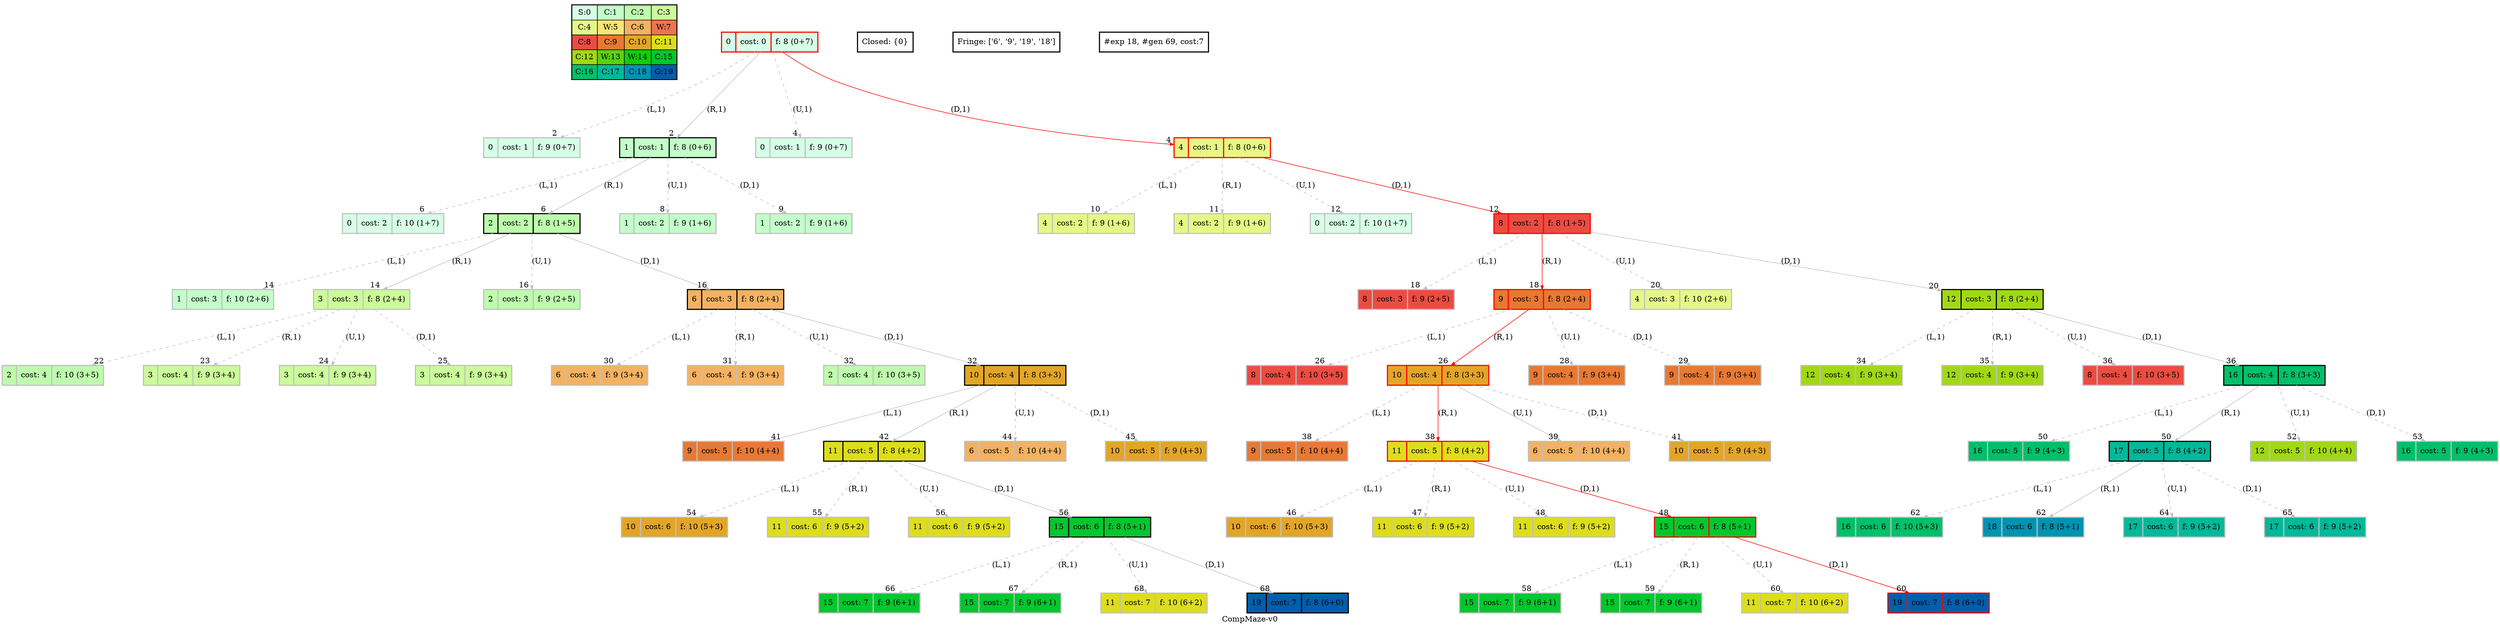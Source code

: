 digraph CompMaze { label="CompMaze-v0" nodesep=1 ranksep="1.2" node [shape=record penwidth=2] edge [arrowsize=0.7] 
subgraph MAP {label=Map;map [shape=plaintext label=<<table border="1" cellpadding="5" cellspacing="0" cellborder="1"><tr><td bgcolor="0.39803922 0.15947579 0.99679532 1.        ">S:0</td><td bgcolor="0.35098039 0.23194764 0.99315867 1.        ">C:1</td><td bgcolor="0.29607843 0.31486959 0.98720184 1.        ">C:2</td><td bgcolor="0.24901961 0.38410575 0.98063477 1.        ">C:3</td></tr><tr><td bgcolor="0.19411765 0.46220388 0.97128103 1.        ">C:4</td><td bgcolor="0.14705882 0.52643216 0.96182564 1.        ">W:5</td><td bgcolor="0.09215686 0.59770746 0.94913494 1.        ">C:6</td><td bgcolor="0.0372549  0.66454018 0.93467977 1.        ">W:7</td></tr><tr><td bgcolor="0.00980392 0.71791192 0.92090552 1.        ">C:8</td><td bgcolor="0.06470588 0.77520398 0.9032472  1.        ">C:9</td><td bgcolor="0.11176471 0.81974048 0.88677369 1.        ">C:10</td><td bgcolor="0.16666667 0.8660254  0.8660254  1.        ">C:11</td></tr><tr><td bgcolor="0.21372549 0.9005867  0.84695821 1.        ">C:12</td><td bgcolor="0.26862745 0.93467977 0.82325295 1.        ">W:13</td><td bgcolor="0.32352941 0.96182564 0.79801723 1.        ">W:14</td><td bgcolor="0.37058824 0.97940977 0.77520398 1.        ">C:15</td></tr><tr><td bgcolor="0.4254902  0.99315867 0.74725253 1.        ">C:16</td><td bgcolor="0.47254902 0.99907048 0.72218645 1.        ">C:17</td><td bgcolor="0.52745098 0.99907048 0.69169844 1.        ">C:18</td><td bgcolor="0.5745098  0.99315867 0.66454018 1.        ">G:19</td></tr></table>>]} 
"0_0" [label="<f0>0 |<f1> cost: 0 |<f2> f: 8 (0+7)", style=filled color=grey fillcolor="0.39803922 0.15947579 0.99679532 1.        "];  
"0_0.0-0" [label="<f0>0 |<f1> cost: 1 |<f2> f: 9 (0+7)", style=filled color=grey fillcolor="0.39803922 0.15947579 0.99679532 1.        "];   "0_0" -> "0_0.0-0" [label="(L,1)" headlabel=" 2 " style="dashed" color=grey ]; "0_c" [label="Closed: {0}" shape=box]; "0_fr" [label="Fringe: []" shape=box];
"0_0" [label="<f0>0 |<f1> cost: 0 |<f2> f: 8 (0+7)", style=filled color=black color=red fillcolor="0.39803922 0.15947579 0.99679532 1.        "];  "0_0.1-1" [label="<f0>1 |<f1> cost: 1 |<f2> f: 8 (0+6)", style=filled color=grey fillcolor="0.35098039 0.23194764 0.99315867 1.        "];   "0_0" -> "0_0.1-1" [label="(R,1)" headlabel=" 2 " style="" color=grey ]; "0_c" [label="Closed: {0}" shape=box]; "0_fr" [label="Fringe: []" shape=box];
"0_0.0-2" [label="<f0>0 |<f1> cost: 1 |<f2> f: 9 (0+7)", style=filled color=grey fillcolor="0.39803922 0.15947579 0.99679532 1.        "];   "0_0" -> "0_0.0-2" [label="(U,1)" headlabel=" 4 " style="dashed" color=grey ]; "0_c" [label="Closed: {0}" shape=box]; "0_fr" [label="Fringe: ['1']" shape=box];
"0_0.4-3" [label="<f0>4 |<f1> cost: 1 |<f2> f: 8 (0+6)", style=filled color=grey color=red fillcolor="0.19411765 0.46220388 0.97128103 1.        "];   "0_0" -> "0_0.4-3" [label="(D,1)" headlabel=" 4 " style="" color=grey color=red ]; "0_c" [label="Closed: {0}" shape=box]; "0_fr" [label="Fringe: ['1']" shape=box];
"0_0.1.0-0" [label="<f0>0 |<f1> cost: 2 |<f2> f: 10 (1+7)", style=filled color=grey fillcolor="0.39803922 0.15947579 0.99679532 1.        "];   "0_0.1-1" -> "0_0.1.0-0" [label="(L,1)" headlabel=" 6 " style="dashed" color=grey ]; "0_c" [label="Closed: {0}" shape=box]; "0_fr" [label="Fringe: ['4']" shape=box];
"0_0.1-1" [label="<f0>1 |<f1> cost: 1 |<f2> f: 8 (0+6)", style=filled color=black fillcolor="0.35098039 0.23194764 0.99315867 1.        "];  "0_0.1.2-1" [label="<f0>2 |<f1> cost: 2 |<f2> f: 8 (1+5)", style=filled color=grey fillcolor="0.29607843 0.31486959 0.98720184 1.        "];   "0_0.1-1" -> "0_0.1.2-1" [label="(R,1)" headlabel=" 6 " style="" color=grey ]; "0_c" [label="Closed: {0}" shape=box]; "0_fr" [label="Fringe: ['4']" shape=box];
"0_0.1.1-2" [label="<f0>1 |<f1> cost: 2 |<f2> f: 9 (1+6)", style=filled color=grey fillcolor="0.35098039 0.23194764 0.99315867 1.        "];   "0_0.1-1" -> "0_0.1.1-2" [label="(U,1)" headlabel=" 8 " style="dashed" color=grey ]; "0_c" [label="Closed: {0}" shape=box]; "0_fr" [label="Fringe: ['4', '2']" shape=box];
"0_0.1.1-3" [label="<f0>1 |<f1> cost: 2 |<f2> f: 9 (1+6)", style=filled color=grey fillcolor="0.35098039 0.23194764 0.99315867 1.        "];   "0_0.1-1" -> "0_0.1.1-3" [label="(D,1)" headlabel=" 9 " style="dashed" color=grey ]; "0_c" [label="Closed: {0}" shape=box]; "0_fr" [label="Fringe: ['4', '2']" shape=box];
"0_0.4.4-0" [label="<f0>4 |<f1> cost: 2 |<f2> f: 9 (1+6)", style=filled color=grey fillcolor="0.19411765 0.46220388 0.97128103 1.        "];   "0_0.4-3" -> "0_0.4.4-0" [label="(L,1)" headlabel=" 10 " style="dashed" color=grey ]; "0_c" [label="Closed: {0}" shape=box]; "0_fr" [label="Fringe: ['2']" shape=box];
"0_0.4.4-1" [label="<f0>4 |<f1> cost: 2 |<f2> f: 9 (1+6)", style=filled color=grey fillcolor="0.19411765 0.46220388 0.97128103 1.        "];   "0_0.4-3" -> "0_0.4.4-1" [label="(R,1)" headlabel=" 11 " style="dashed" color=grey ]; "0_c" [label="Closed: {0}" shape=box]; "0_fr" [label="Fringe: ['2']" shape=box];
"0_0.4.0-2" [label="<f0>0 |<f1> cost: 2 |<f2> f: 10 (1+7)", style=filled color=grey fillcolor="0.39803922 0.15947579 0.99679532 1.        "];   "0_0.4-3" -> "0_0.4.0-2" [label="(U,1)" headlabel=" 12 " style="dashed" color=grey ]; "0_c" [label="Closed: {0}" shape=box]; "0_fr" [label="Fringe: ['2']" shape=box];
"0_0.4-3" [label="<f0>4 |<f1> cost: 1 |<f2> f: 8 (0+6)", style=filled color=black color=red fillcolor="0.19411765 0.46220388 0.97128103 1.        "];  "0_0.4.8-3" [label="<f0>8 |<f1> cost: 2 |<f2> f: 8 (1+5)", style=filled color=grey color=red fillcolor="0.00980392 0.71791192 0.92090552 1.        "];   "0_0.4-3" -> "0_0.4.8-3" [label="(D,1)" headlabel=" 12 " style="" color=grey color=red ]; "0_c" [label="Closed: {0}" shape=box]; "0_fr" [label="Fringe: ['2']" shape=box];
"0_0.1.2.1-0" [label="<f0>1 |<f1> cost: 3 |<f2> f: 10 (2+6)", style=filled color=grey fillcolor="0.35098039 0.23194764 0.99315867 1.        "];   "0_0.1.2-1" -> "0_0.1.2.1-0" [label="(L,1)" headlabel=" 14 " style="dashed" color=grey ]; "0_c" [label="Closed: {0}" shape=box]; "0_fr" [label="Fringe: ['8']" shape=box];
"0_0.1.2-1" [label="<f0>2 |<f1> cost: 2 |<f2> f: 8 (1+5)", style=filled color=black fillcolor="0.29607843 0.31486959 0.98720184 1.        "];  "0_0.1.2.3-1" [label="<f0>3 |<f1> cost: 3 |<f2> f: 8 (2+4)", style=filled color=grey fillcolor="0.24901961 0.38410575 0.98063477 1.        "];   "0_0.1.2-1" -> "0_0.1.2.3-1" [label="(R,1)" headlabel=" 14 " style="" color=grey ]; "0_c" [label="Closed: {0}" shape=box]; "0_fr" [label="Fringe: ['8']" shape=box];
"0_0.1.2.2-2" [label="<f0>2 |<f1> cost: 3 |<f2> f: 9 (2+5)", style=filled color=grey fillcolor="0.29607843 0.31486959 0.98720184 1.        "];   "0_0.1.2-1" -> "0_0.1.2.2-2" [label="(U,1)" headlabel=" 16 " style="dashed" color=grey ]; "0_c" [label="Closed: {0}" shape=box]; "0_fr" [label="Fringe: ['8', '3']" shape=box];
"0_0.1.2.6-3" [label="<f0>6 |<f1> cost: 3 |<f2> f: 8 (2+4)", style=filled color=grey fillcolor="0.09215686 0.59770746 0.94913494 1.        "];   "0_0.1.2-1" -> "0_0.1.2.6-3" [label="(D,1)" headlabel=" 16 " style="" color=grey ]; "0_c" [label="Closed: {0}" shape=box]; "0_fr" [label="Fringe: ['8', '3']" shape=box];
"0_0.4.8.8-0" [label="<f0>8 |<f1> cost: 3 |<f2> f: 9 (2+5)", style=filled color=grey fillcolor="0.00980392 0.71791192 0.92090552 1.        "];   "0_0.4.8-3" -> "0_0.4.8.8-0" [label="(L,1)" headlabel=" 18 " style="dashed" color=grey ]; "0_c" [label="Closed: {0}" shape=box]; "0_fr" [label="Fringe: ['3', '6']" shape=box];
"0_0.4.8-3" [label="<f0>8 |<f1> cost: 2 |<f2> f: 8 (1+5)", style=filled color=black color=red fillcolor="0.00980392 0.71791192 0.92090552 1.        "];  "0_0.4.8.9-1" [label="<f0>9 |<f1> cost: 3 |<f2> f: 8 (2+4)", style=filled color=grey color=red fillcolor="0.06470588 0.77520398 0.9032472  1.        "];   "0_0.4.8-3" -> "0_0.4.8.9-1" [label="(R,1)" headlabel=" 18 " style="" color=grey color=red ]; "0_c" [label="Closed: {0}" shape=box]; "0_fr" [label="Fringe: ['3', '6']" shape=box];
"0_0.4.8.4-2" [label="<f0>4 |<f1> cost: 3 |<f2> f: 10 (2+6)", style=filled color=grey fillcolor="0.19411765 0.46220388 0.97128103 1.        "];   "0_0.4.8-3" -> "0_0.4.8.4-2" [label="(U,1)" headlabel=" 20 " style="dashed" color=grey ]; "0_c" [label="Closed: {0}" shape=box]; "0_fr" [label="Fringe: ['3', '6', '9']" shape=box];
"0_0.4.8.12-3" [label="<f0>12 |<f1> cost: 3 |<f2> f: 8 (2+4)", style=filled color=grey fillcolor="0.21372549 0.9005867  0.84695821 1.        "];   "0_0.4.8-3" -> "0_0.4.8.12-3" [label="(D,1)" headlabel=" 20 " style="" color=grey ]; "0_c" [label="Closed: {0}" shape=box]; "0_fr" [label="Fringe: ['3', '6', '9']" shape=box];
"0_0.1.2.3.2-0" [label="<f0>2 |<f1> cost: 4 |<f2> f: 10 (3+5)", style=filled color=grey fillcolor="0.29607843 0.31486959 0.98720184 1.        "];   "0_0.1.2.3-1" -> "0_0.1.2.3.2-0" [label="(L,1)" headlabel=" 22 " style="dashed" color=grey ]; "0_c" [label="Closed: {0}" shape=box]; "0_fr" [label="Fringe: ['6', '9', '12']" shape=box];
"0_0.1.2.3.3-1" [label="<f0>3 |<f1> cost: 4 |<f2> f: 9 (3+4)", style=filled color=grey fillcolor="0.24901961 0.38410575 0.98063477 1.        "];   "0_0.1.2.3-1" -> "0_0.1.2.3.3-1" [label="(R,1)" headlabel=" 23 " style="dashed" color=grey ]; "0_c" [label="Closed: {0}" shape=box]; "0_fr" [label="Fringe: ['6', '9', '12']" shape=box];
"0_0.1.2.3.3-2" [label="<f0>3 |<f1> cost: 4 |<f2> f: 9 (3+4)", style=filled color=grey fillcolor="0.24901961 0.38410575 0.98063477 1.        "];   "0_0.1.2.3-1" -> "0_0.1.2.3.3-2" [label="(U,1)" headlabel=" 24 " style="dashed" color=grey ]; "0_c" [label="Closed: {0}" shape=box]; "0_fr" [label="Fringe: ['6', '9', '12']" shape=box];
"0_0.1.2.3.3-3" [label="<f0>3 |<f1> cost: 4 |<f2> f: 9 (3+4)", style=filled color=grey fillcolor="0.24901961 0.38410575 0.98063477 1.        "];   "0_0.1.2.3-1" -> "0_0.1.2.3.3-3" [label="(D,1)" headlabel=" 25 " style="dashed" color=grey ]; "0_c" [label="Closed: {0}" shape=box]; "0_fr" [label="Fringe: ['6', '9', '12']" shape=box];
"0_0.4.8.9.8-0" [label="<f0>8 |<f1> cost: 4 |<f2> f: 10 (3+5)", style=filled color=grey fillcolor="0.00980392 0.71791192 0.92090552 1.        "];   "0_0.4.8.9-1" -> "0_0.4.8.9.8-0" [label="(L,1)" headlabel=" 26 " style="dashed" color=grey ]; "0_c" [label="Closed: {0}" shape=box]; "0_fr" [label="Fringe: ['6', '12']" shape=box];
"0_0.4.8.9-1" [label="<f0>9 |<f1> cost: 3 |<f2> f: 8 (2+4)", style=filled color=black color=red fillcolor="0.06470588 0.77520398 0.9032472  1.        "];  "0_0.4.8.9.10-1" [label="<f0>10 |<f1> cost: 4 |<f2> f: 8 (3+3)", style=filled color=grey color=red fillcolor="0.11176471 0.81974048 0.88677369 1.        "];   "0_0.4.8.9-1" -> "0_0.4.8.9.10-1" [label="(R,1)" headlabel=" 26 " style="" color=grey color=red ]; "0_c" [label="Closed: {0}" shape=box]; "0_fr" [label="Fringe: ['6', '12']" shape=box];
"0_0.4.8.9.9-2" [label="<f0>9 |<f1> cost: 4 |<f2> f: 9 (3+4)", style=filled color=grey fillcolor="0.06470588 0.77520398 0.9032472  1.        "];   "0_0.4.8.9-1" -> "0_0.4.8.9.9-2" [label="(U,1)" headlabel=" 28 " style="dashed" color=grey ]; "0_c" [label="Closed: {0}" shape=box]; "0_fr" [label="Fringe: ['6', '12', '10']" shape=box];
"0_0.4.8.9.9-3" [label="<f0>9 |<f1> cost: 4 |<f2> f: 9 (3+4)", style=filled color=grey fillcolor="0.06470588 0.77520398 0.9032472  1.        "];   "0_0.4.8.9-1" -> "0_0.4.8.9.9-3" [label="(D,1)" headlabel=" 29 " style="dashed" color=grey ]; "0_c" [label="Closed: {0}" shape=box]; "0_fr" [label="Fringe: ['6', '12', '10']" shape=box];
"0_0.1.2.6.6-0" [label="<f0>6 |<f1> cost: 4 |<f2> f: 9 (3+4)", style=filled color=grey fillcolor="0.09215686 0.59770746 0.94913494 1.        "];   "0_0.1.2.6-3" -> "0_0.1.2.6.6-0" [label="(L,1)" headlabel=" 30 " style="dashed" color=grey ]; "0_c" [label="Closed: {0}" shape=box]; "0_fr" [label="Fringe: ['12', '10']" shape=box];
"0_0.1.2.6.6-1" [label="<f0>6 |<f1> cost: 4 |<f2> f: 9 (3+4)", style=filled color=grey fillcolor="0.09215686 0.59770746 0.94913494 1.        "];   "0_0.1.2.6-3" -> "0_0.1.2.6.6-1" [label="(R,1)" headlabel=" 31 " style="dashed" color=grey ]; "0_c" [label="Closed: {0}" shape=box]; "0_fr" [label="Fringe: ['12', '10']" shape=box];
"0_0.1.2.6.2-2" [label="<f0>2 |<f1> cost: 4 |<f2> f: 10 (3+5)", style=filled color=grey fillcolor="0.29607843 0.31486959 0.98720184 1.        "];   "0_0.1.2.6-3" -> "0_0.1.2.6.2-2" [label="(U,1)" headlabel=" 32 " style="dashed" color=grey ]; "0_c" [label="Closed: {0}" shape=box]; "0_fr" [label="Fringe: ['12', '10']" shape=box];
"0_0.1.2.6-3" [label="<f0>6 |<f1> cost: 3 |<f2> f: 8 (2+4)", style=filled color=black fillcolor="0.09215686 0.59770746 0.94913494 1.        "];  "0_0.1.2.6.10-3" [label="<f0>10 |<f1> cost: 4 |<f2> f: 8 (3+3)", style=filled color=grey fillcolor="0.11176471 0.81974048 0.88677369 1.        "];   "0_0.1.2.6-3" -> "0_0.1.2.6.10-3" [label="(D,1)" headlabel=" 32 " style="" color=grey ]; "0_c" [label="Closed: {0}" shape=box]; "0_fr" [label="Fringe: ['12', '10']" shape=box];
"0_0.4.8.12.12-0" [label="<f0>12 |<f1> cost: 4 |<f2> f: 9 (3+4)", style=filled color=grey fillcolor="0.21372549 0.9005867  0.84695821 1.        "];   "0_0.4.8.12-3" -> "0_0.4.8.12.12-0" [label="(L,1)" headlabel=" 34 " style="dashed" color=grey ]; "0_c" [label="Closed: {0}" shape=box]; "0_fr" [label="Fringe: ['10']" shape=box];
"0_0.4.8.12.12-1" [label="<f0>12 |<f1> cost: 4 |<f2> f: 9 (3+4)", style=filled color=grey fillcolor="0.21372549 0.9005867  0.84695821 1.        "];   "0_0.4.8.12-3" -> "0_0.4.8.12.12-1" [label="(R,1)" headlabel=" 35 " style="dashed" color=grey ]; "0_c" [label="Closed: {0}" shape=box]; "0_fr" [label="Fringe: ['10']" shape=box];
"0_0.4.8.12.8-2" [label="<f0>8 |<f1> cost: 4 |<f2> f: 10 (3+5)", style=filled color=grey fillcolor="0.00980392 0.71791192 0.92090552 1.        "];   "0_0.4.8.12-3" -> "0_0.4.8.12.8-2" [label="(U,1)" headlabel=" 36 " style="dashed" color=grey ]; "0_c" [label="Closed: {0}" shape=box]; "0_fr" [label="Fringe: ['10']" shape=box];
"0_0.4.8.12-3" [label="<f0>12 |<f1> cost: 3 |<f2> f: 8 (2+4)", style=filled color=black fillcolor="0.21372549 0.9005867  0.84695821 1.        "];  "0_0.4.8.12.16-3" [label="<f0>16 |<f1> cost: 4 |<f2> f: 8 (3+3)", style=filled color=grey fillcolor="0.4254902  0.99315867 0.74725253 1.        "];   "0_0.4.8.12-3" -> "0_0.4.8.12.16-3" [label="(D,1)" headlabel=" 36 " style="" color=grey ]; "0_c" [label="Closed: {0}" shape=box]; "0_fr" [label="Fringe: ['10']" shape=box];
"0_0.4.8.9.10.9-0" [label="<f0>9 |<f1> cost: 5 |<f2> f: 10 (4+4)", style=filled color=grey fillcolor="0.06470588 0.77520398 0.9032472  1.        "];   "0_0.4.8.9.10-1" -> "0_0.4.8.9.10.9-0" [label="(L,1)" headlabel=" 38 " style="dashed" color=grey ]; "0_c" [label="Closed: {0}" shape=box]; "0_fr" [label="Fringe: ['16']" shape=box];
"0_0.4.8.9.10-1" [label="<f0>10 |<f1> cost: 4 |<f2> f: 8 (3+3)", style=filled color=black color=red fillcolor="0.11176471 0.81974048 0.88677369 1.        "];  "0_0.4.8.9.10.11-1" [label="<f0>11 |<f1> cost: 5 |<f2> f: 8 (4+2)", style=filled color=grey color=red fillcolor="0.16666667 0.8660254  0.8660254  1.        "];   "0_0.4.8.9.10-1" -> "0_0.4.8.9.10.11-1" [label="(R,1)" headlabel=" 38 " style="" color=grey color=red ]; "0_c" [label="Closed: {0}" shape=box]; "0_fr" [label="Fringe: ['16']" shape=box];
"0_0.4.8.9.10.6-2" [label="<f0>6 |<f1> cost: 5 |<f2> f: 10 (4+4)", style=filled color=grey fillcolor="0.09215686 0.59770746 0.94913494 1.        "];   "0_0.4.8.9.10-1" -> "0_0.4.8.9.10.6-2" [label="(U,1)" headlabel=" 39 " style="" color=grey ]; "0_c" [label="Closed: {0}" shape=box]; "0_fr" [label="Fringe: ['16', '11']" shape=box];
"0_0.4.8.9.10.10-3" [label="<f0>10 |<f1> cost: 5 |<f2> f: 9 (4+3)", style=filled color=grey fillcolor="0.11176471 0.81974048 0.88677369 1.        "];   "0_0.4.8.9.10-1" -> "0_0.4.8.9.10.10-3" [label="(D,1)" headlabel=" 41 " style="dashed" color=grey ]; "0_c" [label="Closed: {0}" shape=box]; "0_fr" [label="Fringe: ['16', '11', '6']" shape=box];
"0_0.1.2.6.10-3" [label="<f0>10 |<f1> cost: 4 |<f2> f: 8 (3+3)", style=filled color=black fillcolor="0.11176471 0.81974048 0.88677369 1.        "];  "0_0.1.2.6.10.9-0" [label="<f0>9 |<f1> cost: 5 |<f2> f: 10 (4+4)", style=filled color=grey fillcolor="0.06470588 0.77520398 0.9032472  1.        "];   "0_0.1.2.6.10-3" -> "0_0.1.2.6.10.9-0" [label="(L,1)" headlabel=" 41 " style="" color=grey ]; "0_c" [label="Closed: {0}" shape=box]; "0_fr" [label="Fringe: ['16', '11', '6']" shape=box];
"0_0.1.2.6.10.11-1" [label="<f0>11 |<f1> cost: 5 |<f2> f: 8 (4+2)", style=filled color=grey fillcolor="0.16666667 0.8660254  0.8660254  1.        "];   "0_0.1.2.6.10-3" -> "0_0.1.2.6.10.11-1" [label="(R,1)" headlabel=" 42 " style="" color=grey ]; "0_c" [label="Closed: {0}" shape=box]; "0_fr" [label="Fringe: ['16', '11', '6', '9']" shape=box];
"0_0.1.2.6.10.6-2" [label="<f0>6 |<f1> cost: 5 |<f2> f: 10 (4+4)", style=filled color=grey fillcolor="0.09215686 0.59770746 0.94913494 1.        "];   "0_0.1.2.6.10-3" -> "0_0.1.2.6.10.6-2" [label="(U,1)" headlabel=" 44 " style="dashed" color=grey ]; "0_c" [label="Closed: {0}" shape=box]; "0_fr" [label="Fringe: ['16', '11', '6', '9']" shape=box];
"0_0.1.2.6.10.10-3" [label="<f0>10 |<f1> cost: 5 |<f2> f: 9 (4+3)", style=filled color=grey fillcolor="0.11176471 0.81974048 0.88677369 1.        "];   "0_0.1.2.6.10-3" -> "0_0.1.2.6.10.10-3" [label="(D,1)" headlabel=" 45 " style="dashed" color=grey ]; "0_c" [label="Closed: {0}" shape=box]; "0_fr" [label="Fringe: ['16', '11', '6', '9']" shape=box];
"0_0.4.8.9.10.11.10-0" [label="<f0>10 |<f1> cost: 6 |<f2> f: 10 (5+3)", style=filled color=grey fillcolor="0.11176471 0.81974048 0.88677369 1.        "];   "0_0.4.8.9.10.11-1" -> "0_0.4.8.9.10.11.10-0" [label="(L,1)" headlabel=" 46 " style="dashed" color=grey ]; "0_c" [label="Closed: {0}" shape=box]; "0_fr" [label="Fringe: ['16', '6', '9']" shape=box];
"0_0.4.8.9.10.11.11-1" [label="<f0>11 |<f1> cost: 6 |<f2> f: 9 (5+2)", style=filled color=grey fillcolor="0.16666667 0.8660254  0.8660254  1.        "];   "0_0.4.8.9.10.11-1" -> "0_0.4.8.9.10.11.11-1" [label="(R,1)" headlabel=" 47 " style="dashed" color=grey ]; "0_c" [label="Closed: {0}" shape=box]; "0_fr" [label="Fringe: ['16', '6', '9']" shape=box];
"0_0.4.8.9.10.11.11-2" [label="<f0>11 |<f1> cost: 6 |<f2> f: 9 (5+2)", style=filled color=grey fillcolor="0.16666667 0.8660254  0.8660254  1.        "];   "0_0.4.8.9.10.11-1" -> "0_0.4.8.9.10.11.11-2" [label="(U,1)" headlabel=" 48 " style="dashed" color=grey ]; "0_c" [label="Closed: {0}" shape=box]; "0_fr" [label="Fringe: ['16', '6', '9']" shape=box];
"0_0.4.8.9.10.11-1" [label="<f0>11 |<f1> cost: 5 |<f2> f: 8 (4+2)", style=filled color=black color=red fillcolor="0.16666667 0.8660254  0.8660254  1.        "];  "0_0.4.8.9.10.11.15-3" [label="<f0>15 |<f1> cost: 6 |<f2> f: 8 (5+1)", style=filled color=grey color=red fillcolor="0.37058824 0.97940977 0.77520398 1.        "];   "0_0.4.8.9.10.11-1" -> "0_0.4.8.9.10.11.15-3" [label="(D,1)" headlabel=" 48 " style="" color=grey color=red ]; "0_c" [label="Closed: {0}" shape=box]; "0_fr" [label="Fringe: ['16', '6', '9']" shape=box];
"0_0.4.8.12.16.16-0" [label="<f0>16 |<f1> cost: 5 |<f2> f: 9 (4+3)", style=filled color=grey fillcolor="0.4254902  0.99315867 0.74725253 1.        "];   "0_0.4.8.12.16-3" -> "0_0.4.8.12.16.16-0" [label="(L,1)" headlabel=" 50 " style="dashed" color=grey ]; "0_c" [label="Closed: {0}" shape=box]; "0_fr" [label="Fringe: ['6', '9', '15']" shape=box];
"0_0.4.8.12.16-3" [label="<f0>16 |<f1> cost: 4 |<f2> f: 8 (3+3)", style=filled color=black fillcolor="0.4254902  0.99315867 0.74725253 1.        "];  "0_0.4.8.12.16.17-1" [label="<f0>17 |<f1> cost: 5 |<f2> f: 8 (4+2)", style=filled color=grey fillcolor="0.47254902 0.99907048 0.72218645 1.        "];   "0_0.4.8.12.16-3" -> "0_0.4.8.12.16.17-1" [label="(R,1)" headlabel=" 50 " style="" color=grey ]; "0_c" [label="Closed: {0}" shape=box]; "0_fr" [label="Fringe: ['6', '9', '15']" shape=box];
"0_0.4.8.12.16.12-2" [label="<f0>12 |<f1> cost: 5 |<f2> f: 10 (4+4)", style=filled color=grey fillcolor="0.21372549 0.9005867  0.84695821 1.        "];   "0_0.4.8.12.16-3" -> "0_0.4.8.12.16.12-2" [label="(U,1)" headlabel=" 52 " style="dashed" color=grey ]; "0_c" [label="Closed: {0}" shape=box]; "0_fr" [label="Fringe: ['6', '9', '15', '17']" shape=box];
"0_0.4.8.12.16.16-3" [label="<f0>16 |<f1> cost: 5 |<f2> f: 9 (4+3)", style=filled color=grey fillcolor="0.4254902  0.99315867 0.74725253 1.        "];   "0_0.4.8.12.16-3" -> "0_0.4.8.12.16.16-3" [label="(D,1)" headlabel=" 53 " style="dashed" color=grey ]; "0_c" [label="Closed: {0}" shape=box]; "0_fr" [label="Fringe: ['6', '9', '15', '17']" shape=box];
"0_0.1.2.6.10.11.10-0" [label="<f0>10 |<f1> cost: 6 |<f2> f: 10 (5+3)", style=filled color=grey fillcolor="0.11176471 0.81974048 0.88677369 1.        "];   "0_0.1.2.6.10.11-1" -> "0_0.1.2.6.10.11.10-0" [label="(L,1)" headlabel=" 54 " style="dashed" color=grey ]; "0_c" [label="Closed: {0}" shape=box]; "0_fr" [label="Fringe: ['6', '9', '15', '17']" shape=box];
"0_0.1.2.6.10.11.11-1" [label="<f0>11 |<f1> cost: 6 |<f2> f: 9 (5+2)", style=filled color=grey fillcolor="0.16666667 0.8660254  0.8660254  1.        "];   "0_0.1.2.6.10.11-1" -> "0_0.1.2.6.10.11.11-1" [label="(R,1)" headlabel=" 55 " style="dashed" color=grey ]; "0_c" [label="Closed: {0}" shape=box]; "0_fr" [label="Fringe: ['6', '9', '15', '17']" shape=box];
"0_0.1.2.6.10.11.11-2" [label="<f0>11 |<f1> cost: 6 |<f2> f: 9 (5+2)", style=filled color=grey fillcolor="0.16666667 0.8660254  0.8660254  1.        "];   "0_0.1.2.6.10.11-1" -> "0_0.1.2.6.10.11.11-2" [label="(U,1)" headlabel=" 56 " style="dashed" color=grey ]; "0_c" [label="Closed: {0}" shape=box]; "0_fr" [label="Fringe: ['6', '9', '15', '17']" shape=box];
"0_0.1.2.6.10.11-1" [label="<f0>11 |<f1> cost: 5 |<f2> f: 8 (4+2)", style=filled color=black fillcolor="0.16666667 0.8660254  0.8660254  1.        "];  "0_0.1.2.6.10.11.15-3" [label="<f0>15 |<f1> cost: 6 |<f2> f: 8 (5+1)", style=filled color=grey fillcolor="0.37058824 0.97940977 0.77520398 1.        "];   "0_0.1.2.6.10.11-1" -> "0_0.1.2.6.10.11.15-3" [label="(D,1)" headlabel=" 56 " style="" color=grey ]; "0_c" [label="Closed: {0}" shape=box]; "0_fr" [label="Fringe: ['6', '9', '15', '17']" shape=box];
"0_0.4.8.9.10.11.15.15-0" [label="<f0>15 |<f1> cost: 7 |<f2> f: 9 (6+1)", style=filled color=grey fillcolor="0.37058824 0.97940977 0.77520398 1.        "];   "0_0.4.8.9.10.11.15-3" -> "0_0.4.8.9.10.11.15.15-0" [label="(L,1)" headlabel=" 58 " style="dashed" color=grey ]; "0_c" [label="Closed: {0}" shape=box]; "0_fr" [label="Fringe: ['6', '9', '17']" shape=box];
"0_0.4.8.9.10.11.15.15-1" [label="<f0>15 |<f1> cost: 7 |<f2> f: 9 (6+1)", style=filled color=grey fillcolor="0.37058824 0.97940977 0.77520398 1.        "];   "0_0.4.8.9.10.11.15-3" -> "0_0.4.8.9.10.11.15.15-1" [label="(R,1)" headlabel=" 59 " style="dashed" color=grey ]; "0_c" [label="Closed: {0}" shape=box]; "0_fr" [label="Fringe: ['6', '9', '17']" shape=box];
"0_0.4.8.9.10.11.15.11-2" [label="<f0>11 |<f1> cost: 7 |<f2> f: 10 (6+2)", style=filled color=grey fillcolor="0.16666667 0.8660254  0.8660254  1.        "];   "0_0.4.8.9.10.11.15-3" -> "0_0.4.8.9.10.11.15.11-2" [label="(U,1)" headlabel=" 60 " style="dashed" color=grey ]; "0_c" [label="Closed: {0}" shape=box]; "0_fr" [label="Fringe: ['6', '9', '17']" shape=box];
"0_0.4.8.9.10.11.15-3" [label="<f0>15 |<f1> cost: 6 |<f2> f: 8 (5+1)", style=filled color=black color=red fillcolor="0.37058824 0.97940977 0.77520398 1.        "];  "0_0.4.8.9.10.11.15.19-3" [label="<f0>19 |<f1> cost: 7 |<f2> f: 8 (6+0)", style=filled color=black color=red fillcolor="0.5745098  0.99315867 0.66454018 1.        "]; /*GOALSTATE*/  "0_0.4.8.9.10.11.15-3" -> "0_0.4.8.9.10.11.15.19-3" [label="(D,1)" headlabel=" 60 " style="" color=grey color=red ]; "0_c" [label="Closed: {0}" shape=box]; "0_fr" [label="Fringe: ['6', '9', '17']" shape=box];
"0_0.4.8.12.16.17.16-0" [label="<f0>16 |<f1> cost: 6 |<f2> f: 10 (5+3)", style=filled color=grey fillcolor="0.4254902  0.99315867 0.74725253 1.        "];   "0_0.4.8.12.16.17-1" -> "0_0.4.8.12.16.17.16-0" [label="(L,1)" headlabel=" 62 " style="dashed" color=grey ]; "0_c" [label="Closed: {0}" shape=box]; "0_fr" [label="Fringe: ['6', '9', '19']" shape=box];
"0_0.4.8.12.16.17-1" [label="<f0>17 |<f1> cost: 5 |<f2> f: 8 (4+2)", style=filled color=black fillcolor="0.47254902 0.99907048 0.72218645 1.        "];  "0_0.4.8.12.16.17.18-1" [label="<f0>18 |<f1> cost: 6 |<f2> f: 8 (5+1)", style=filled color=grey fillcolor="0.52745098 0.99907048 0.69169844 1.        "];   "0_0.4.8.12.16.17-1" -> "0_0.4.8.12.16.17.18-1" [label="(R,1)" headlabel=" 62 " style="" color=grey ]; "0_c" [label="Closed: {0}" shape=box]; "0_fr" [label="Fringe: ['6', '9', '19']" shape=box];
"0_0.4.8.12.16.17.17-2" [label="<f0>17 |<f1> cost: 6 |<f2> f: 9 (5+2)", style=filled color=grey fillcolor="0.47254902 0.99907048 0.72218645 1.        "];   "0_0.4.8.12.16.17-1" -> "0_0.4.8.12.16.17.17-2" [label="(U,1)" headlabel=" 64 " style="dashed" color=grey ]; "0_c" [label="Closed: {0}" shape=box]; "0_fr" [label="Fringe: ['6', '9', '19', '18']" shape=box];
"0_0.4.8.12.16.17.17-3" [label="<f0>17 |<f1> cost: 6 |<f2> f: 9 (5+2)", style=filled color=grey fillcolor="0.47254902 0.99907048 0.72218645 1.        "];   "0_0.4.8.12.16.17-1" -> "0_0.4.8.12.16.17.17-3" [label="(D,1)" headlabel=" 65 " style="dashed" color=grey ]; "0_c" [label="Closed: {0}" shape=box]; "0_fr" [label="Fringe: ['6', '9', '19', '18']" shape=box];
"0_0.1.2.6.10.11.15.15-0" [label="<f0>15 |<f1> cost: 7 |<f2> f: 9 (6+1)", style=filled color=grey fillcolor="0.37058824 0.97940977 0.77520398 1.        "];   "0_0.1.2.6.10.11.15-3" -> "0_0.1.2.6.10.11.15.15-0" [label="(L,1)" headlabel=" 66 " style="dashed" color=grey ]; "0_c" [label="Closed: {0}" shape=box]; "0_fr" [label="Fringe: ['6', '9', '19', '18']" shape=box];
"0_0.1.2.6.10.11.15.15-1" [label="<f0>15 |<f1> cost: 7 |<f2> f: 9 (6+1)", style=filled color=grey fillcolor="0.37058824 0.97940977 0.77520398 1.        "];   "0_0.1.2.6.10.11.15-3" -> "0_0.1.2.6.10.11.15.15-1" [label="(R,1)" headlabel=" 67 " style="dashed" color=grey ]; "0_c" [label="Closed: {0}" shape=box]; "0_fr" [label="Fringe: ['6', '9', '19', '18']" shape=box];
"0_0.1.2.6.10.11.15.11-2" [label="<f0>11 |<f1> cost: 7 |<f2> f: 10 (6+2)", style=filled color=grey fillcolor="0.16666667 0.8660254  0.8660254  1.        "];   "0_0.1.2.6.10.11.15-3" -> "0_0.1.2.6.10.11.15.11-2" [label="(U,1)" headlabel=" 68 " style="dashed" color=grey ]; "0_c" [label="Closed: {0}" shape=box]; "0_fr" [label="Fringe: ['6', '9', '19', '18']" shape=box];

"0_0.1.2.6.10.11.15-3" [label="<f0>15 |<f1> cost: 6 |<f2> f: 8 (5+1)", style=filled color=black fillcolor="0.37058824 0.97940977 0.77520398 1.        "];  "0_0.1.2.6.10.11.15.19-3" [label="<f0>19 |<f1> cost: 7 |<f2> f: 8 (6+0)", style=filled color=black fillcolor="0.5745098  0.99315867 0.66454018 1.        "]; /*GOALSTATE*/  "0_0.1.2.6.10.11.15-3" -> "0_0.1.2.6.10.11.15.19-3" [label="(D,1)" headlabel=" 68 " style="" color=grey ]; "0_c" [label="Closed: {0}" shape=box]; "0_fr" [label="Fringe: ['6', '9', '19', '18']" shape=box]
"#exp 18, #gen 69, cost:7" [ shape=box ]; }
